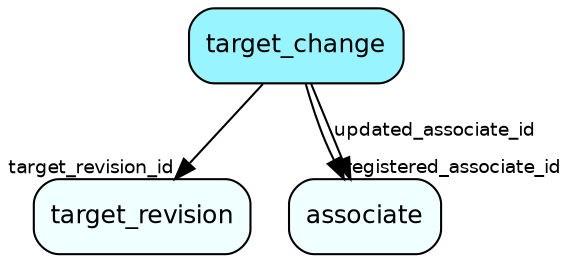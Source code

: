 digraph target_change  {
node [shape = box style="rounded, filled" fontname = "Helvetica" fontsize = "12" ]
edge [fontname = "Helvetica" fontsize = "9"]

target_change[fillcolor = "cadetblue1"]
target_revision[fillcolor = "azure1"]
associate[fillcolor = "azure1"]
target_change -> target_revision [headlabel = "target_revision_id"]
target_change -> associate [headlabel = "registered_associate_id"]
target_change -> associate [label = "updated_associate_id"]
}
